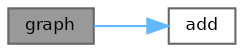 digraph "graph"
{
 // LATEX_PDF_SIZE
  bgcolor="transparent";
  edge [fontname=Helvetica,fontsize=8,labelfontname=Helvetica,labelfontsize=8];
  node [fontname=Helvetica,fontsize=8,shape=box,height=0.2,width=0.4];
  rankdir="LR";
  Node1 [id="Node000001",label="graph",height=0.2,width=0.4,color="gray40", fillcolor="grey60", style="filled", fontcolor="black",tooltip="Constructs a graph instance from an adjacency list."];
  Node1 -> Node2 [id="edge1_Node000001_Node000002",color="steelblue1",style="solid",tooltip=" "];
  Node2 [id="Node000002",label="add",height=0.2,width=0.4,color="grey40", fillcolor="white", style="filled",URL="$d9/dcb/classchdr_1_1mazes_1_1graph_ab41a4e064828273b133921f8d05a7540.html#ab41a4e064828273b133921f8d05a7540",tooltip="Adds a new vertex to the graph with the specified identifier."];
}
